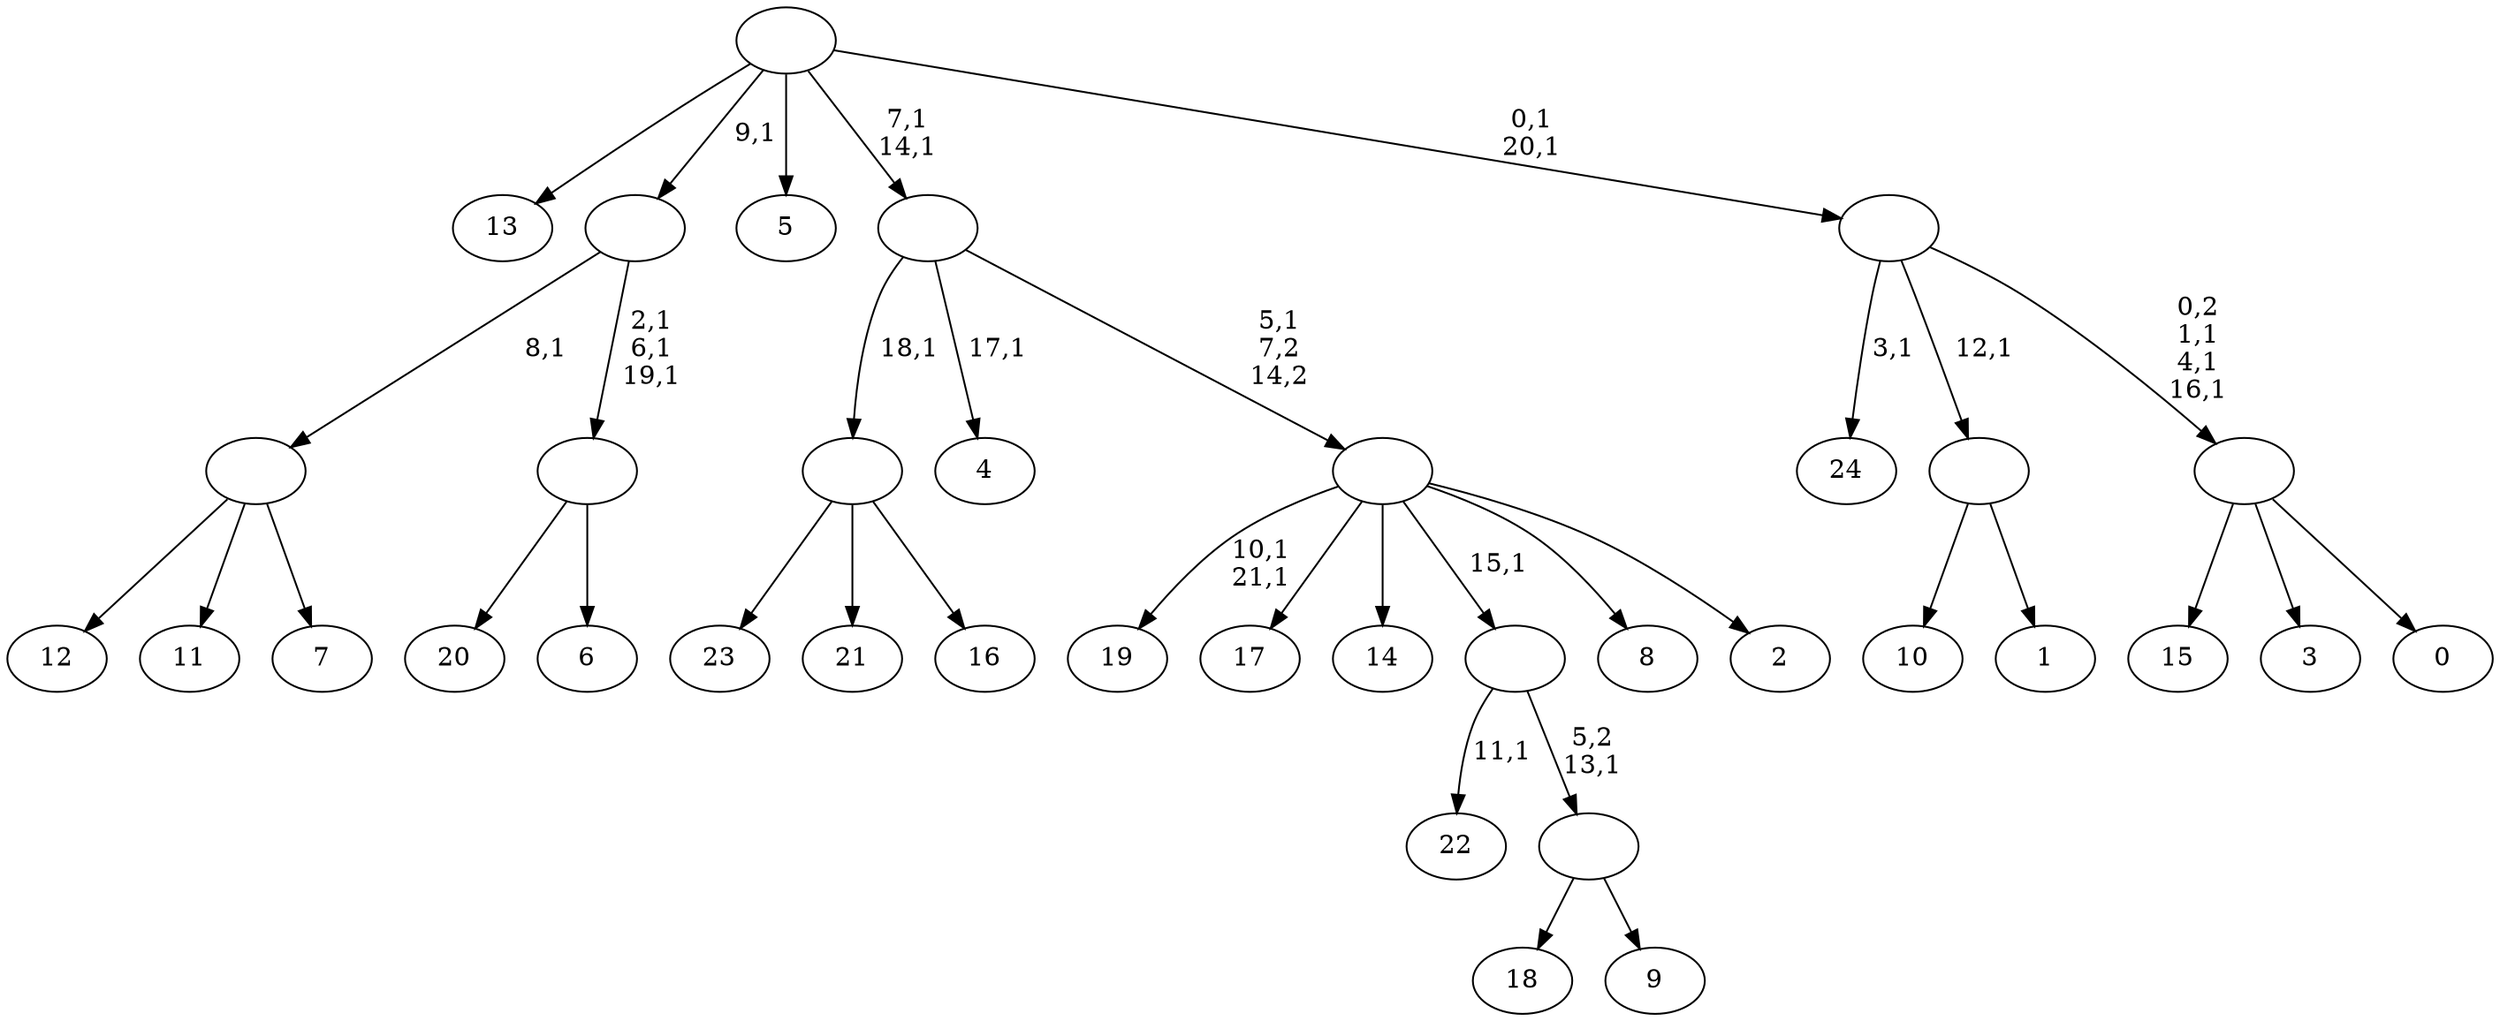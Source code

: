 digraph T {
	47 [label="24"]
	45 [label="23"]
	44 [label="22"]
	42 [label="21"]
	41 [label="20"]
	40 [label="19"]
	37 [label="18"]
	36 [label="17"]
	35 [label="16"]
	34 [label=""]
	33 [label="15"]
	32 [label="14"]
	31 [label="13"]
	30 [label="12"]
	29 [label="11"]
	28 [label="10"]
	27 [label="9"]
	26 [label=""]
	25 [label=""]
	24 [label="8"]
	23 [label="7"]
	22 [label=""]
	21 [label="6"]
	20 [label=""]
	17 [label=""]
	16 [label="5"]
	15 [label="4"]
	13 [label="3"]
	12 [label="2"]
	11 [label=""]
	10 [label=""]
	8 [label="1"]
	7 [label=""]
	6 [label="0"]
	5 [label=""]
	2 [label=""]
	0 [label=""]
	34 -> 45 [label=""]
	34 -> 42 [label=""]
	34 -> 35 [label=""]
	26 -> 37 [label=""]
	26 -> 27 [label=""]
	25 -> 44 [label="11,1"]
	25 -> 26 [label="5,2\n13,1"]
	22 -> 30 [label=""]
	22 -> 29 [label=""]
	22 -> 23 [label=""]
	20 -> 41 [label=""]
	20 -> 21 [label=""]
	17 -> 20 [label="2,1\n6,1\n19,1"]
	17 -> 22 [label="8,1"]
	11 -> 40 [label="10,1\n21,1"]
	11 -> 36 [label=""]
	11 -> 32 [label=""]
	11 -> 25 [label="15,1"]
	11 -> 24 [label=""]
	11 -> 12 [label=""]
	10 -> 15 [label="17,1"]
	10 -> 34 [label="18,1"]
	10 -> 11 [label="5,1\n7,2\n14,2"]
	7 -> 28 [label=""]
	7 -> 8 [label=""]
	5 -> 33 [label=""]
	5 -> 13 [label=""]
	5 -> 6 [label=""]
	2 -> 5 [label="0,2\n1,1\n4,1\n16,1"]
	2 -> 47 [label="3,1"]
	2 -> 7 [label="12,1"]
	0 -> 2 [label="0,1\n20,1"]
	0 -> 10 [label="7,1\n14,1"]
	0 -> 31 [label=""]
	0 -> 17 [label="9,1"]
	0 -> 16 [label=""]
}
